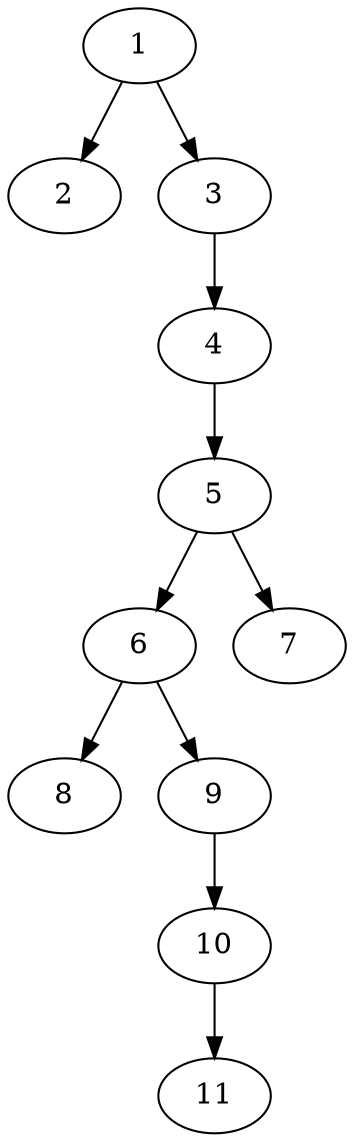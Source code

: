 // DAG (tier=1-easy, mode=compute, n=11, ccr=0.253, fat=0.364, density=0.255, regular=0.716, jump=0.050, mindata=262144, maxdata=2097152)
// DAG automatically generated by daggen at Sun Aug 24 16:33:32 2025
// /home/ermia/Project/Environments/daggen/bin/daggen --dot --ccr 0.253 --fat 0.364 --regular 0.716 --density 0.255 --jump 0.050 --mindata 262144 --maxdata 2097152 -n 11 
digraph G {
  1 [size="7423091433013248000", alpha="0.17", expect_size="3711545716506624000"]
  1 -> 2 [size ="30442468147200"]
  1 -> 3 [size ="30442468147200"]
  2 [size="2846032958332100", alpha="0.02", expect_size="1423016479166050"]
  3 [size="5256696793827115008", alpha="0.01", expect_size="2628348396913557504"]
  3 -> 4 [size ="24186068140032"]
  4 [size="3113568654982119424", alpha="0.10", expect_size="1556784327491059712"]
  4 -> 5 [size ="17058033041408"]
  5 [size="543329588237261", alpha="0.12", expect_size="271664794118630"]
  5 -> 6 [size ="26073211338752"]
  5 -> 7 [size ="26073211338752"]
  6 [size="2821870822883328000", alpha="0.00", expect_size="1410935411441664000"]
  6 -> 8 [size ="15975265075200"]
  6 -> 9 [size ="15975265075200"]
  7 [size="292307191258099", alpha="0.14", expect_size="146153595629049"]
  8 [size="20828853028690976", alpha="0.09", expect_size="10414426514345488"]
  9 [size="1724132169418276864", alpha="0.12", expect_size="862066084709138432"]
  9 -> 10 [size ="11502803222528"]
  10 [size="622192998556619", alpha="0.11", expect_size="311096499278309"]
  10 -> 11 [size ="21233924046848"]
  11 [size="14978196844675940", alpha="0.02", expect_size="7489098422337970"]
}